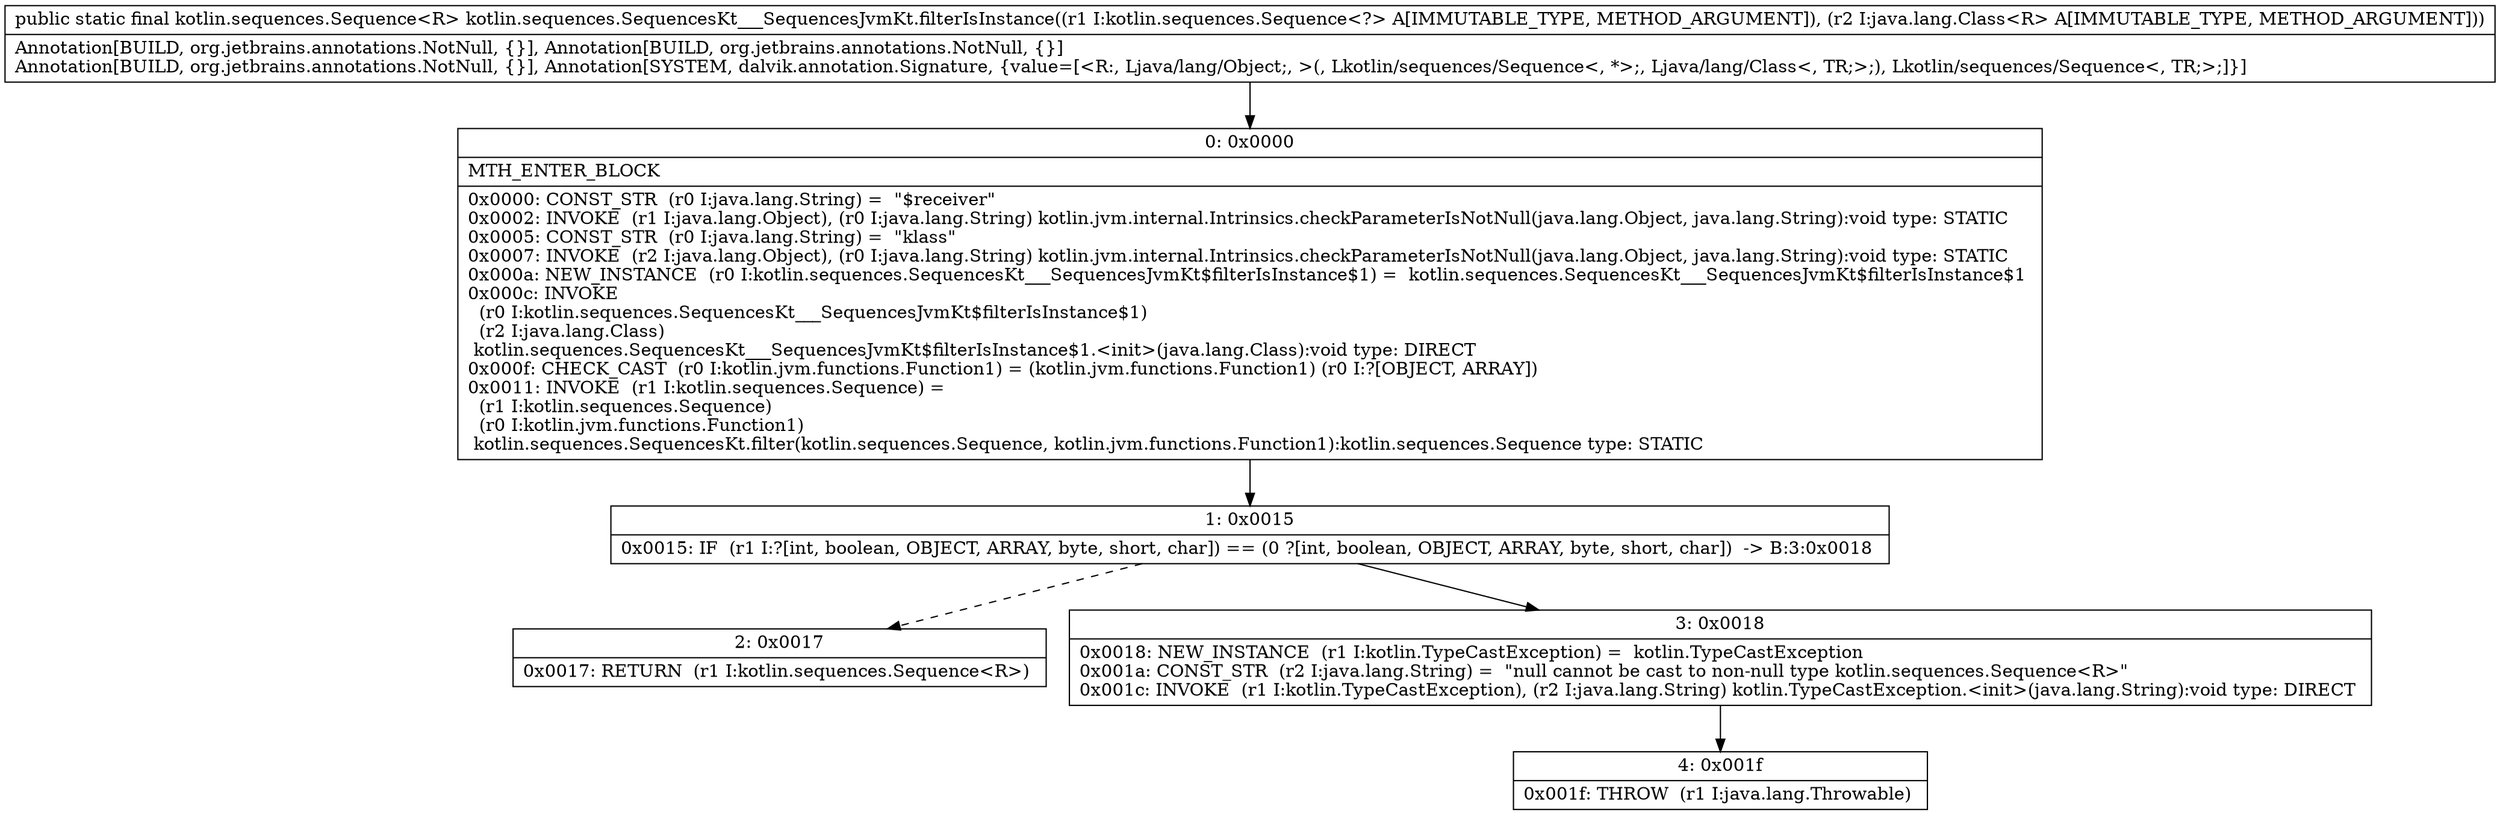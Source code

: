 digraph "CFG forkotlin.sequences.SequencesKt___SequencesJvmKt.filterIsInstance(Lkotlin\/sequences\/Sequence;Ljava\/lang\/Class;)Lkotlin\/sequences\/Sequence;" {
Node_0 [shape=record,label="{0\:\ 0x0000|MTH_ENTER_BLOCK\l|0x0000: CONST_STR  (r0 I:java.lang.String) =  \"$receiver\" \l0x0002: INVOKE  (r1 I:java.lang.Object), (r0 I:java.lang.String) kotlin.jvm.internal.Intrinsics.checkParameterIsNotNull(java.lang.Object, java.lang.String):void type: STATIC \l0x0005: CONST_STR  (r0 I:java.lang.String) =  \"klass\" \l0x0007: INVOKE  (r2 I:java.lang.Object), (r0 I:java.lang.String) kotlin.jvm.internal.Intrinsics.checkParameterIsNotNull(java.lang.Object, java.lang.String):void type: STATIC \l0x000a: NEW_INSTANCE  (r0 I:kotlin.sequences.SequencesKt___SequencesJvmKt$filterIsInstance$1) =  kotlin.sequences.SequencesKt___SequencesJvmKt$filterIsInstance$1 \l0x000c: INVOKE  \l  (r0 I:kotlin.sequences.SequencesKt___SequencesJvmKt$filterIsInstance$1)\l  (r2 I:java.lang.Class)\l kotlin.sequences.SequencesKt___SequencesJvmKt$filterIsInstance$1.\<init\>(java.lang.Class):void type: DIRECT \l0x000f: CHECK_CAST  (r0 I:kotlin.jvm.functions.Function1) = (kotlin.jvm.functions.Function1) (r0 I:?[OBJECT, ARRAY]) \l0x0011: INVOKE  (r1 I:kotlin.sequences.Sequence) = \l  (r1 I:kotlin.sequences.Sequence)\l  (r0 I:kotlin.jvm.functions.Function1)\l kotlin.sequences.SequencesKt.filter(kotlin.sequences.Sequence, kotlin.jvm.functions.Function1):kotlin.sequences.Sequence type: STATIC \l}"];
Node_1 [shape=record,label="{1\:\ 0x0015|0x0015: IF  (r1 I:?[int, boolean, OBJECT, ARRAY, byte, short, char]) == (0 ?[int, boolean, OBJECT, ARRAY, byte, short, char])  \-\> B:3:0x0018 \l}"];
Node_2 [shape=record,label="{2\:\ 0x0017|0x0017: RETURN  (r1 I:kotlin.sequences.Sequence\<R\>) \l}"];
Node_3 [shape=record,label="{3\:\ 0x0018|0x0018: NEW_INSTANCE  (r1 I:kotlin.TypeCastException) =  kotlin.TypeCastException \l0x001a: CONST_STR  (r2 I:java.lang.String) =  \"null cannot be cast to non\-null type kotlin.sequences.Sequence\<R\>\" \l0x001c: INVOKE  (r1 I:kotlin.TypeCastException), (r2 I:java.lang.String) kotlin.TypeCastException.\<init\>(java.lang.String):void type: DIRECT \l}"];
Node_4 [shape=record,label="{4\:\ 0x001f|0x001f: THROW  (r1 I:java.lang.Throwable) \l}"];
MethodNode[shape=record,label="{public static final kotlin.sequences.Sequence\<R\> kotlin.sequences.SequencesKt___SequencesJvmKt.filterIsInstance((r1 I:kotlin.sequences.Sequence\<?\> A[IMMUTABLE_TYPE, METHOD_ARGUMENT]), (r2 I:java.lang.Class\<R\> A[IMMUTABLE_TYPE, METHOD_ARGUMENT]))  | Annotation[BUILD, org.jetbrains.annotations.NotNull, \{\}], Annotation[BUILD, org.jetbrains.annotations.NotNull, \{\}]\lAnnotation[BUILD, org.jetbrains.annotations.NotNull, \{\}], Annotation[SYSTEM, dalvik.annotation.Signature, \{value=[\<R:, Ljava\/lang\/Object;, \>(, Lkotlin\/sequences\/Sequence\<, *\>;, Ljava\/lang\/Class\<, TR;\>;), Lkotlin\/sequences\/Sequence\<, TR;\>;]\}]\l}"];
MethodNode -> Node_0;
Node_0 -> Node_1;
Node_1 -> Node_2[style=dashed];
Node_1 -> Node_3;
Node_3 -> Node_4;
}

